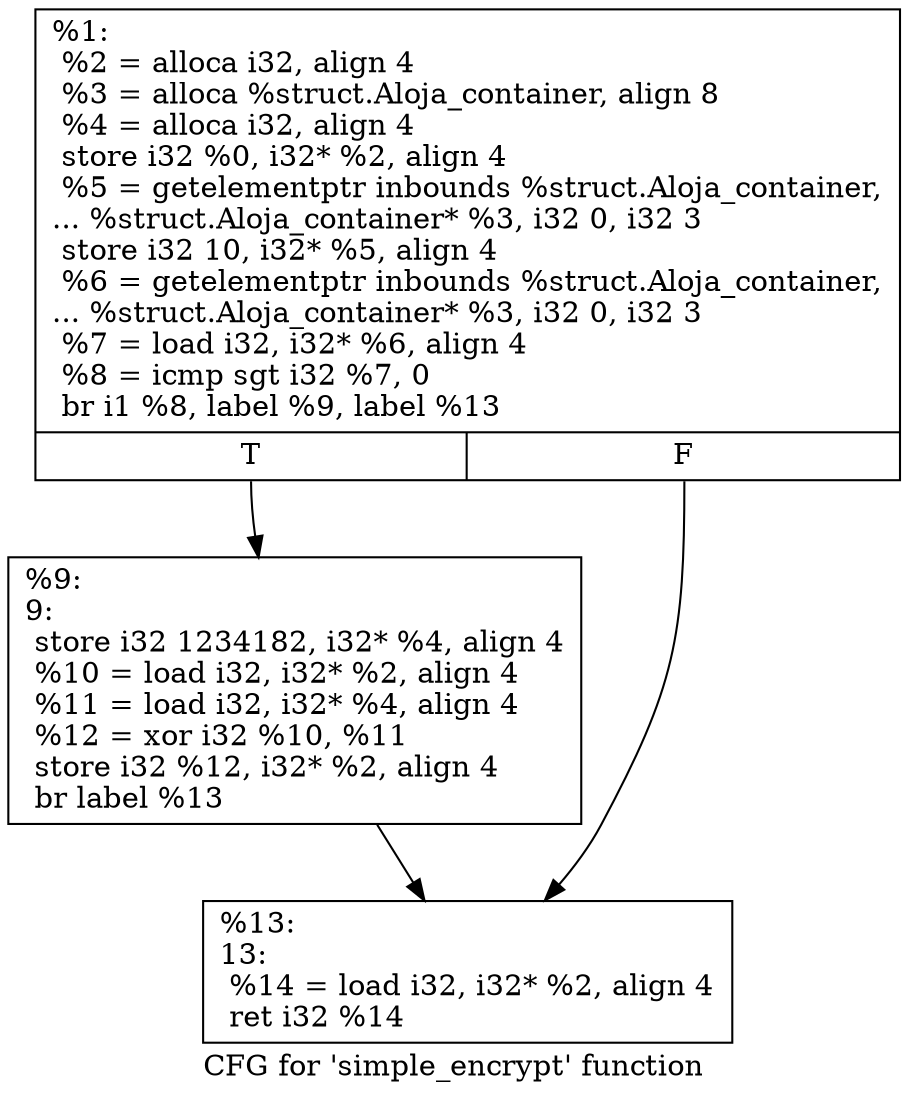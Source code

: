 digraph "CFG for 'simple_encrypt' function" {
	label="CFG for 'simple_encrypt' function";

	Node0x56231a360ca0 [shape=record,label="{%1:\l  %2 = alloca i32, align 4\l  %3 = alloca %struct.Aloja_container, align 8\l  %4 = alloca i32, align 4\l  store i32 %0, i32* %2, align 4\l  %5 = getelementptr inbounds %struct.Aloja_container,\l... %struct.Aloja_container* %3, i32 0, i32 3\l  store i32 10, i32* %5, align 4\l  %6 = getelementptr inbounds %struct.Aloja_container,\l... %struct.Aloja_container* %3, i32 0, i32 3\l  %7 = load i32, i32* %6, align 4\l  %8 = icmp sgt i32 %7, 0\l  br i1 %8, label %9, label %13\l|{<s0>T|<s1>F}}"];
	Node0x56231a360ca0:s0 -> Node0x56231a364440;
	Node0x56231a360ca0:s1 -> Node0x56231a364920;
	Node0x56231a364440 [shape=record,label="{%9:\l9:                                                \l  store i32 1234182, i32* %4, align 4\l  %10 = load i32, i32* %2, align 4\l  %11 = load i32, i32* %4, align 4\l  %12 = xor i32 %10, %11\l  store i32 %12, i32* %2, align 4\l  br label %13\l}"];
	Node0x56231a364440 -> Node0x56231a364920;
	Node0x56231a364920 [shape=record,label="{%13:\l13:                                               \l  %14 = load i32, i32* %2, align 4\l  ret i32 %14\l}"];
}
